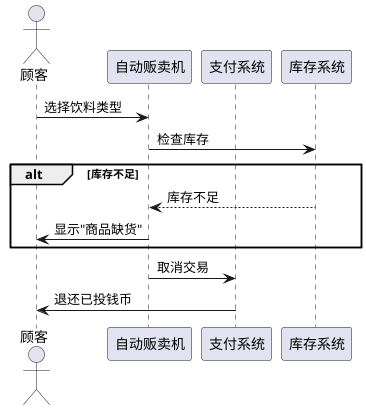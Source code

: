 @startuml
actor 顾客
participant "自动贩卖机" as 自动贩卖机
participant "支付系统" as 支付系统
participant "库存系统" as 库存系统

顾客 -> 自动贩卖机: 选择饮料类型
自动贩卖机 -> 库存系统: 检查库存
alt 库存不足
库存系统 --> 自动贩卖机: 库存不足
自动贩卖机 -> 顾客: 显示"商品缺货"
end
自动贩卖机 -> 支付系统: 取消交易
支付系统 -> 顾客: 退还已投钱币
@enduml